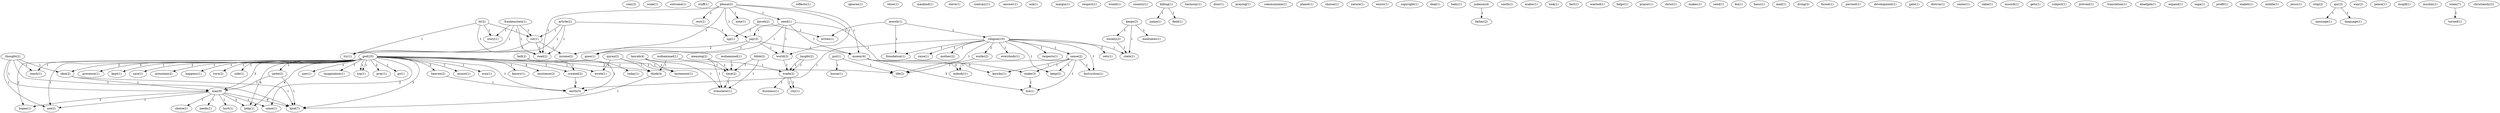 digraph G {
  com [ label="com(2)" ];
  scale [ label="scale(1)" ];
  outcome [ label="outcome(1)" ];
  stuff [ label="stuff(1)" ];
  hell [ label="hell(2)" ];
  today [ label="today(1)" ];
  created [ label="created(2)" ];
  earth [ label="earth(5)" ];
  reflects [ label="reflects(1)" ];
  ignores [ label="ignores(1)" ];
  show [ label="show(1)" ];
  put [ label="put(1)" ];
  house [ label="house(1)" ];
  life [ label="life(2)" ];
  keeps [ label="keeps(2)" ];
  society [ label="society(2)" ];
  state [ label="state(1)" ];
  meditates [ label="meditates(1)" ];
  taught [ label="taught(2)" ];
  trade [ label="trade(1)" ];
  trade [ label="trade(2)" ];
  mankind [ label="mankind(1)" ];
  steve [ label="steve(1)" ];
  contrary [ label="contrary(1)" ];
  answer [ label="answer(1)" ];
  ask [ label="ask(1)" ];
  thought [ label="thought(2)" ];
  reach [ label="reach(1)" ];
  idea [ label="idea(2)" ];
  man [ label="man(9)" ];
  see [ label="see(2)" ];
  kind [ label="kind(7)" ];
  margin [ label="margin(1)" ];
  respect [ label="respect(1)" ];
  womb [ label="womb(1)" ];
  country [ label="country(1)" ];
  killing [ label="killing(1)" ];
  name [ label="name(1)" ];
  field [ label="field(1)" ];
  harmony [ label="harmony(1)" ];
  jewish [ label="jewish(1)" ];
  religion [ label="religion(10)" ];
  writes [ label="writes(1)" ];
  foundation [ label="foundation(1)" ];
  door [ label="door(1)" ];
  praying [ label="praying(1)" ];
  communizem [ label="communizem(1)" ];
  planet [ label="planet(1)" ];
  choose [ label="choose(1)" ];
  god [ label="god(25)" ];
  help [ label="help(2)" ];
  saw [ label="saw(1)" ];
  imagination [ label="imagination(1)" ];
  top [ label="top(1)" ];
  pray [ label="pray(1)" ];
  go [ label="go(1)" ];
  unite [ label="unite(2)" ];
  mount [ label="mount(1)" ];
  won [ label="won(1)" ];
  come [ label="come(1)" ];
  knows [ label="knows(1)" ];
  help [ label="help(1)" ];
  existence [ label="existence(2)" ];
  presence [ label="presence(1)" ];
  top [ label="top(1)" ];
  kept [ label="kept(1)" ];
  heaven [ label="heaven(2)" ];
  care [ label="care(1)" ];
  hopes [ label="hopes(1)" ];
  mountain [ label="mountain(2)" ];
  wrote [ label="wrote(1)" ];
  happens [ label="happens(1)" ];
  turn [ label="turn(2)" ];
  side [ label="side(1)" ];
  think [ label="think(4)" ];
  nature [ label="nature(1)" ];
  article [ label="article(2)" ];
  cut [ label="cut(1)" ];
  read [ label="read(2)" ];
  sgi [ label="sgi(1)" ];
  try [ label="try(1)" ];
  exists [ label="exists(1)" ];
  copyright [ label="copyright(1)" ];
  deal [ label="deal(1)" ];
  baby [ label="baby(1)" ];
  judaism [ label="judaism(4)" ];
  father [ label="father(2)" ];
  smith [ label="smith(1)" ];
  arabic [ label="arabic(1)" ];
  look [ label="look(1)" ];
  fact [ label="fact(1)" ];
  business [ label="business(1)" ];
  city [ label="city(1)" ];
  wanted [ label="wanted(1)" ];
  helps [ label="helps(1)" ];
  dr [ label="dr(2)" ];
  story [ label="story(1)" ];
  everybody [ label="everybody(1)" ];
  sense [ label="sense(2)" ];
  respects [ label="respects(1)" ];
  distruction [ label="distruction(1)" ];
  works [ label="works(2)" ];
  sets [ label="sets(1)" ];
  raise [ label="raise(1)" ];
  mother [ label="mother(2)" ];
  keep [ label="keep(2)" ];
  prayer [ label="prayer(1)" ];
  christ [ label="christ(1)" ];
  quran [ label="quran(2)" ];
  testement [ label="testement(1)" ];
  makes [ label="makes(1)" ];
  send [ label="send(1)" ];
  make [ label="make(3)" ];
  nobody [ label="nobody(1)" ];
  knocks [ label="knocks(1)" ];
  list [ label="list(1)" ];
  koi [ label="koi(1)" ];
  basis [ label="basis(1)" ];
  mail [ label="mail(1)" ];
  living [ label="living(2)" ];
  threat [ label="threat(1)" ];
  please [ label="please(2)" ];
  need [ label="need(1)" ];
  pay [ label="pay(3)" ];
  goes [ label="goes(1)" ];
  rest [ label="rest(1)" ];
  world [ label="world(3)" ];
  money [ label="money(4)" ];
  note [ label="note(1)" ];
  percent [ label="percent(1)" ];
  development [ label="development(1)" ];
  gate [ label="gate(1)" ];
  distroy [ label="distroy(1)" ];
  income [ label="income(2)" ];
  center [ label="center(1)" ];
  rabie [ label="rabie(1)" ];
  musicb [ label="musicb(1)" ];
  frankenstien [ label="frankenstien(1)" ];
  gets [ label="gets(1)" ];
  mohammed [ label="mohammed(1)" ];
  time [ label="time(2)" ];
  hurt [ label="hurt(1)" ];
  choice [ label="choice(1)" ];
  needs [ label="needs(1)" ];
  subject [ label="subject(1)" ];
  prevent [ label="prevent(1)" ];
  translation [ label="translation(1)" ];
  khadijeh [ label="khadijeh(1)" ];
  expand [ label="expand(1)" ];
  saga [ label="saga(1)" ];
  kaveh [ label="kaveh(2)" ];
  profit [ label="profit(1)" ];
  makeh [ label="makeh(1)" ];
  middle [ label="middle(1)" ];
  jesus [ label="jesus(1)" ];
  mohammad [ label="mohammad(1)" ];
  stop [ label="stop(2)" ];
  qur [ label="qur(3)" ];
  message [ label="message(1)" ];
  language [ label="language(1)" ];
  meaning [ label="meaning(2)" ];
  translator [ label="translator(1)" ];
  way [ label="way(2)" ];
  peace [ label="peace(1)" ];
  mcgill [ label="mcgill(1)" ];
  taurah [ label="taurah(4)" ];
  bible [ label="bible(2)" ];
  muslim [ label="muslim(1)" ];
  islam [ label="islam(7)" ];
  turned [ label="turned(1)" ];
  christianity [ label="christianity(2)" ];
  hell -> today [ label="1" ];
  hell -> created [ label="1" ];
  hell -> earth [ label="1" ];
  put -> house [ label="1" ];
  put -> life [ label="1" ];
  keeps -> society [ label="1" ];
  keeps -> state [ label="1" ];
  keeps -> meditates [ label="1" ];
  taught -> trade [ label="1" ];
  taught -> trade [ label="1" ];
  thought -> reach [ label="1" ];
  thought -> idea [ label="1" ];
  thought -> man [ label="1" ];
  thought -> see [ label="1" ];
  thought -> kind [ label="1" ];
  killing -> name [ label="1" ];
  killing -> field [ label="1" ];
  jewish -> religion [ label="1" ];
  jewish -> writes [ label="1" ];
  jewish -> foundation [ label="1" ];
  god -> help [ label="4" ];
  god -> saw [ label="1" ];
  god -> imagination [ label="1" ];
  god -> top [ label="1" ];
  god -> pray [ label="2" ];
  god -> go [ label="1" ];
  god -> reach [ label="1" ];
  god -> idea [ label="2" ];
  god -> unite [ label="1" ];
  god -> mount [ label="1" ];
  god -> won [ label="1" ];
  god -> man [ label="3" ];
  god -> come [ label="2" ];
  god -> knows [ label="1" ];
  god -> help [ label="4" ];
  god -> existence [ label="4" ];
  god -> created [ label="1" ];
  god -> presence [ label="3" ];
  god -> top [ label="1" ];
  god -> kept [ label="1" ];
  god -> heaven [ label="2" ];
  god -> care [ label="2" ];
  god -> hopes [ label="2" ];
  god -> mountain [ label="1" ];
  god -> wrote [ label="1" ];
  god -> happens [ label="1" ];
  god -> turn [ label="1" ];
  god -> side [ label="1" ];
  god -> see [ label="1" ];
  god -> think [ label="2" ];
  god -> kind [ label="3" ];
  god -> life [ label="1" ];
  god -> earth [ label="1" ];
  article -> cut [ label="1" ];
  article -> read [ label="1" ];
  article -> sgi [ label="1" ];
  article -> try [ label="1" ];
  judaism -> father [ label="1" ];
  society -> state [ label="1" ];
  trade -> business [ label="1" ];
  trade -> city [ label="1" ];
  dr -> story [ label="1" ];
  dr -> cut [ label="1" ];
  dr -> read [ label="1" ];
  dr -> try [ label="1" ];
  religion -> everybody [ label="1" ];
  religion -> state [ label="1" ];
  religion -> sense [ label="1" ];
  religion -> respects [ label="1" ];
  religion -> distruction [ label="1" ];
  religion -> works [ label="2" ];
  religion -> sets [ label="2" ];
  religion -> raise [ label="1" ];
  religion -> foundation [ label="1" ];
  religion -> mother [ label="1" ];
  religion -> keep [ label="1" ];
  religion -> life [ label="1" ];
  religion -> earth [ label="1" ];
  quran -> wrote [ label="1" ];
  quran -> think [ label="1" ];
  quran -> testement [ label="1" ];
  sense -> distruction [ label="1" ];
  sense -> make [ label="1" ];
  sense -> nobody [ label="1" ];
  sense -> knocks [ label="1" ];
  sense -> list [ label="1" ];
  sense -> keep [ label="1" ];
  idea -> man [ label="1" ];
  idea -> kind [ label="1" ];
  unite -> man [ label="1" ];
  unite -> kind [ label="1" ];
  works -> life [ label="1" ];
  please -> need [ label="1" ];
  please -> pay [ label="1" ];
  please -> goes [ label="1" ];
  please -> rest [ label="1" ];
  please -> read [ label="1" ];
  please -> world [ label="1" ];
  please -> money [ label="1" ];
  please -> note [ label="1" ];
  need -> pay [ label="1" ];
  need -> make [ label="1" ];
  need -> goes [ label="1" ];
  need -> world [ label="1" ];
  need -> money [ label="1" ];
  pay -> goes [ label="1" ];
  pay -> income [ label="2" ];
  pay -> world [ label="1" ];
  pay -> money [ label="1" ];
  frankenstien -> story [ label="1" ];
  frankenstien -> cut [ label="1" ];
  frankenstien -> read [ label="1" ];
  frankenstien -> try [ label="1" ];
  mohammed -> time [ label="1" ];
  make -> list [ label="1" ];
  cut -> income [ label="1" ];
  cut -> read [ label="1" ];
  cut -> try [ label="1" ];
  man -> come [ label="1" ];
  man -> hurt [ label="1" ];
  man -> help [ label="2" ];
  man -> choice [ label="1" ];
  man -> hopes [ label="2" ];
  man -> needs [ label="1" ];
  man -> see [ label="1" ];
  man -> kind [ label="8" ];
  kaveh -> sgi [ label="1" ];
  kaveh -> writes [ label="1" ];
  created -> earth [ label="2" ];
  heaven -> earth [ label="1" ];
  world -> trade [ label="1" ];
  mohammad -> trade [ label="1" ];
  mohammad -> think [ label="1" ];
  qur -> message [ label="1" ];
  qur -> language [ label="1" ];
  meaning -> time [ label="1" ];
  meaning -> translator [ label="1" ];
  money -> nobody [ label="3" ];
  money -> knocks [ label="3" ];
  money -> list [ label="3" ];
  trade -> city [ label="1" ];
  taurah -> time [ label="1" ];
  taurah -> translator [ label="1" ];
  taurah -> testement [ label="1" ];
  bible -> time [ label="1" ];
  bible -> translator [ label="1" ];
  time -> translator [ label="1" ];
  think -> kind [ label="1" ];
  islam -> turned [ label="1" ];
}
